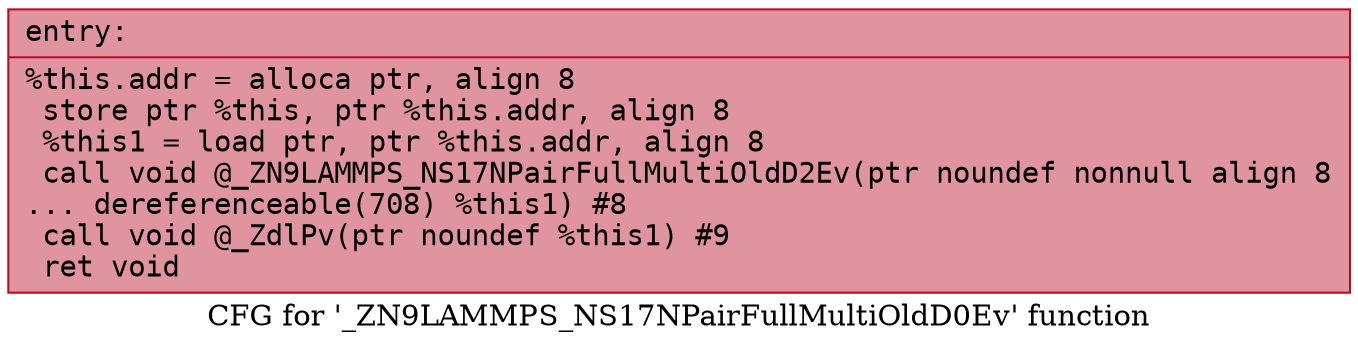 digraph "CFG for '_ZN9LAMMPS_NS17NPairFullMultiOldD0Ev' function" {
	label="CFG for '_ZN9LAMMPS_NS17NPairFullMultiOldD0Ev' function";

	Node0x562cc2b083b0 [shape=record,color="#b70d28ff", style=filled, fillcolor="#b70d2870" fontname="Courier",label="{entry:\l|  %this.addr = alloca ptr, align 8\l  store ptr %this, ptr %this.addr, align 8\l  %this1 = load ptr, ptr %this.addr, align 8\l  call void @_ZN9LAMMPS_NS17NPairFullMultiOldD2Ev(ptr noundef nonnull align 8\l... dereferenceable(708) %this1) #8\l  call void @_ZdlPv(ptr noundef %this1) #9\l  ret void\l}"];
}
